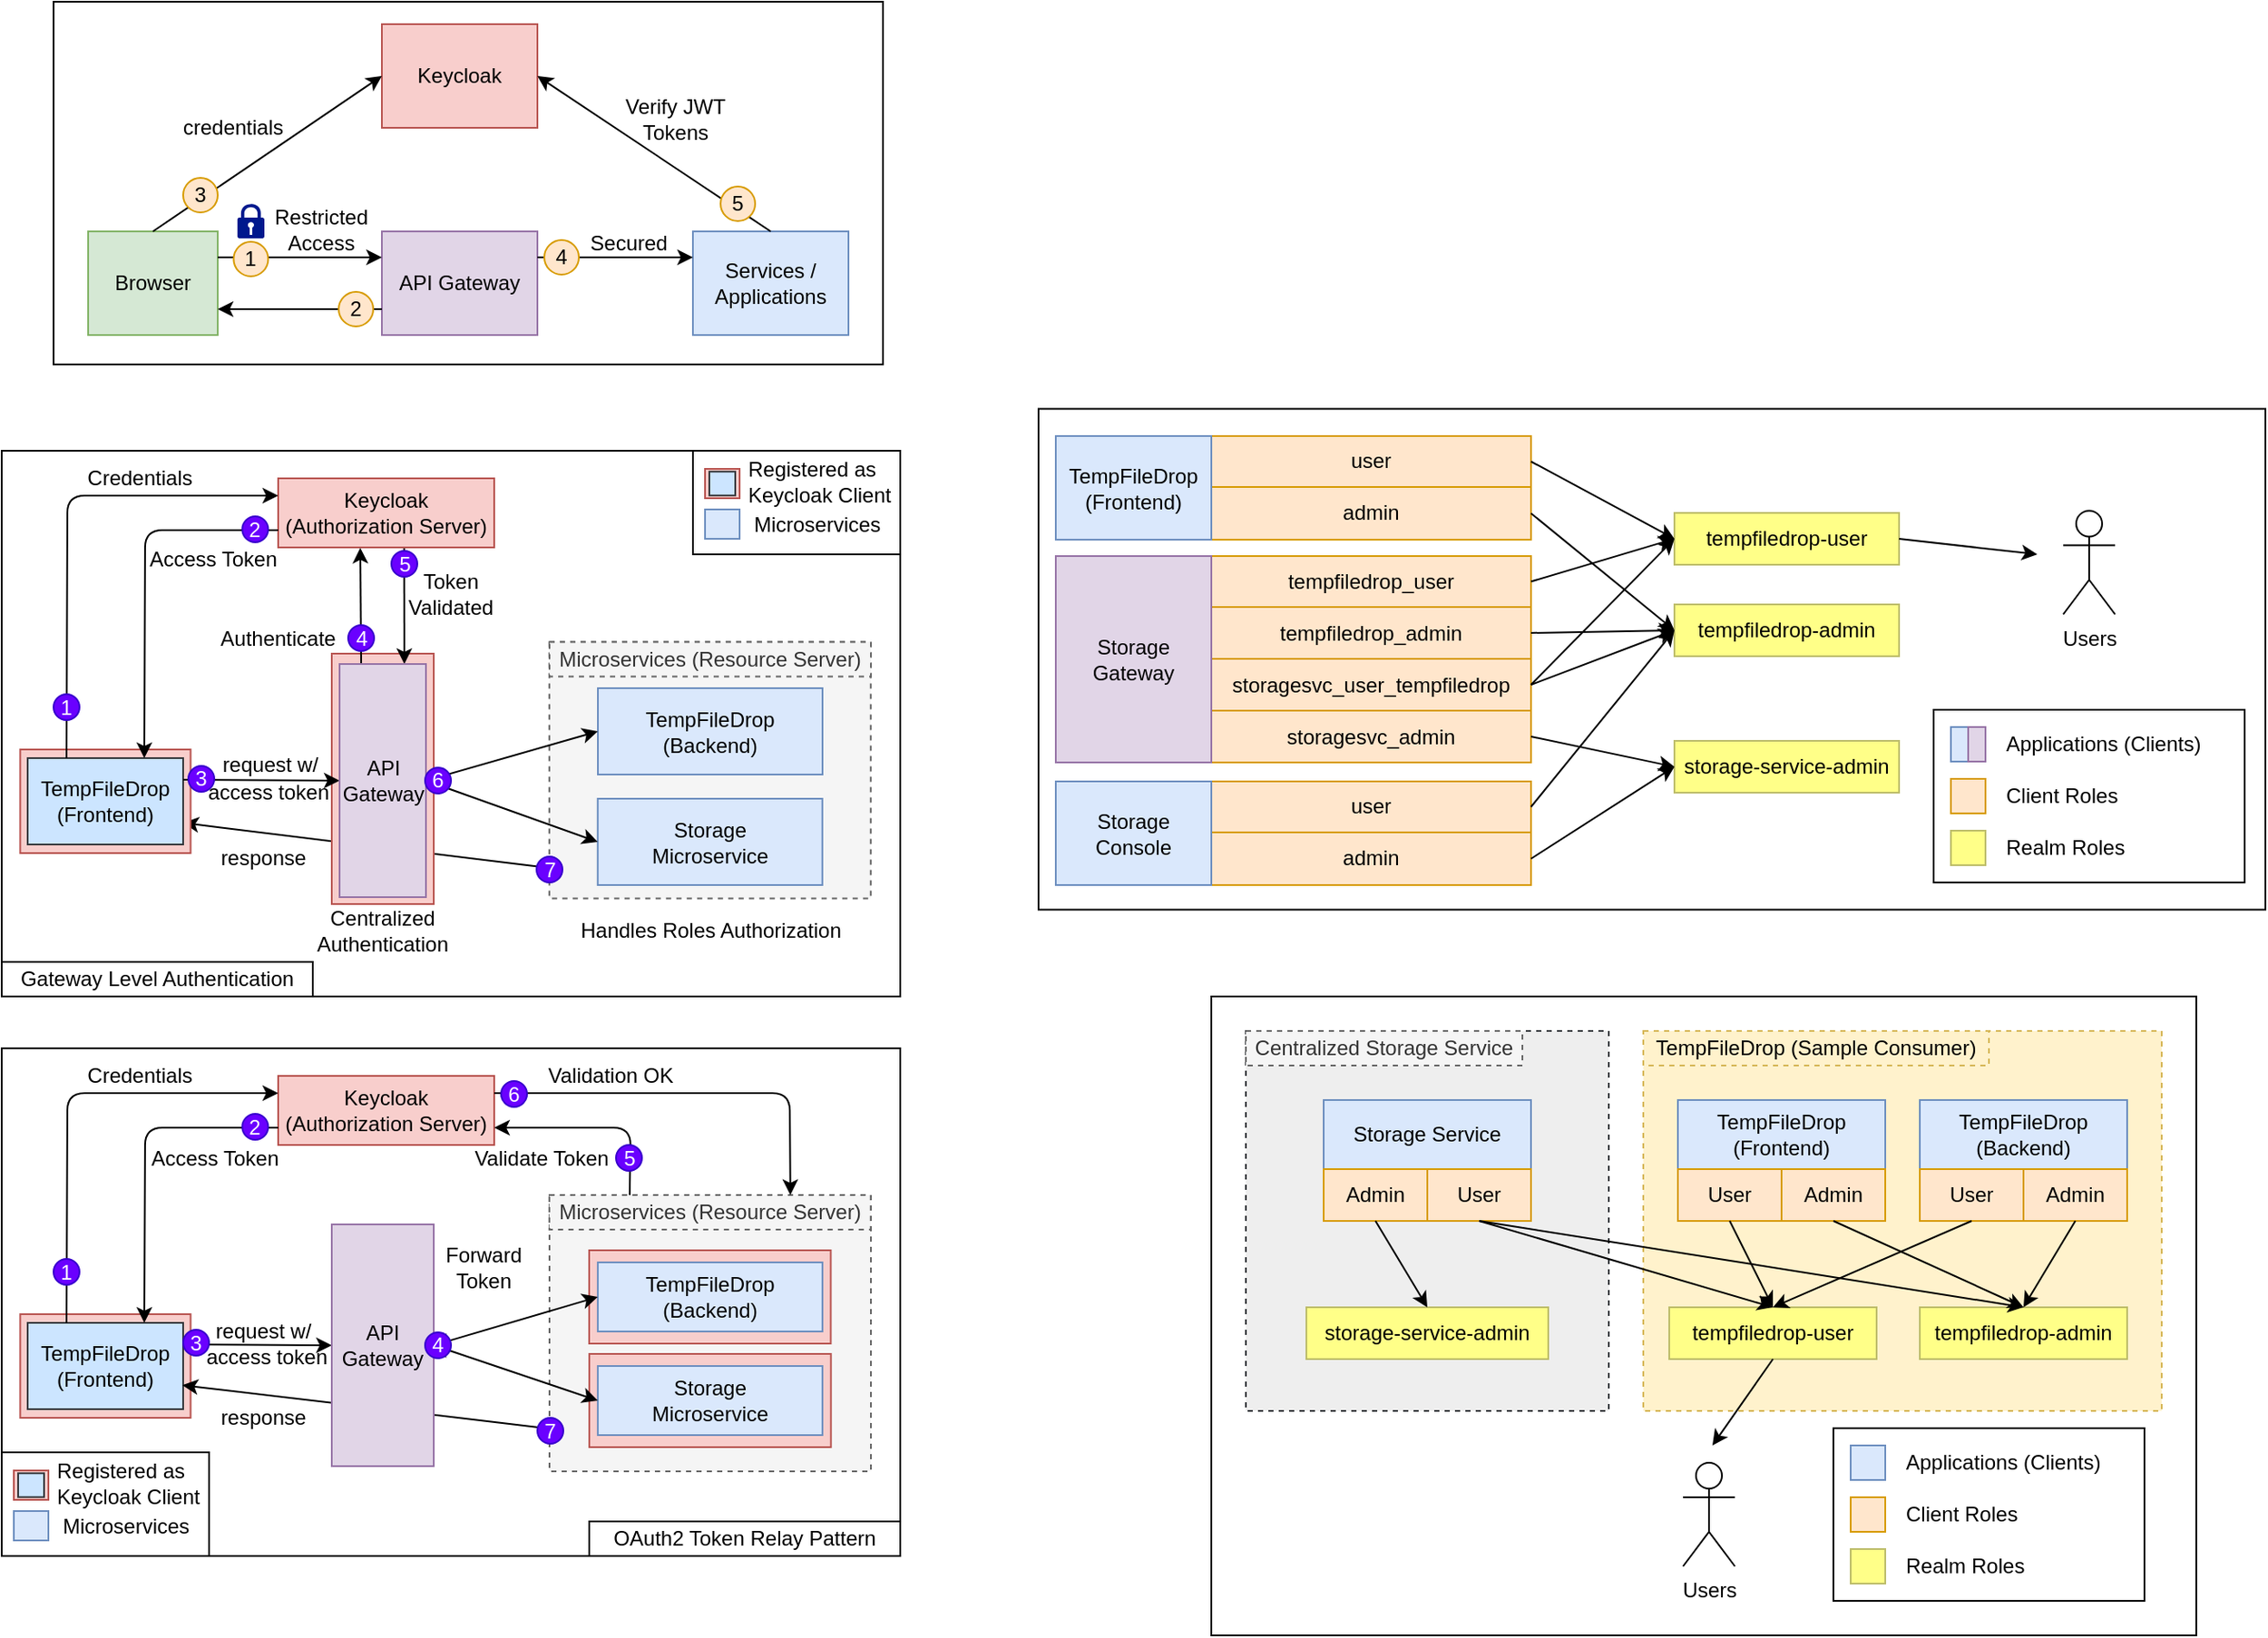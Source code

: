 <mxfile version="14.8.0" type="device"><diagram id="-et195VMFCXE0nUGpKms" name="Page-1"><mxGraphModel dx="1423" dy="699" grid="1" gridSize="10" guides="1" tooltips="1" connect="1" arrows="1" fold="1" page="1" pageScale="1" pageWidth="850" pageHeight="1100" math="0" shadow="0"><root><mxCell id="0"/><mxCell id="1" parent="0"/><mxCell id="keBRM3pVGxBLEi7_1Mw8-7" value="" style="rounded=0;whiteSpace=wrap;html=1;" parent="1" vertex="1"><mxGeometry x="810" y="325.75" width="710" height="290" as="geometry"/></mxCell><mxCell id="d_0TNwZNXndSsAaaPZJO-123" value="" style="rounded=0;whiteSpace=wrap;html=1;strokeColor=#000000;align=center;" parent="1" vertex="1"><mxGeometry x="210" y="350" width="520" height="316" as="geometry"/></mxCell><mxCell id="d_0TNwZNXndSsAaaPZJO-146" value="" style="rounded=0;whiteSpace=wrap;html=1;strokeColor=#000000;align=left;" parent="1" vertex="1"><mxGeometry x="610" y="350" width="120" height="60" as="geometry"/></mxCell><mxCell id="d_0TNwZNXndSsAaaPZJO-132" value="" style="endArrow=classic;html=1;strokeWidth=1;exitX=-0.009;exitY=0.88;exitDx=0;exitDy=0;exitPerimeter=0;entryX=1;entryY=0.75;entryDx=0;entryDy=0;" parent="1" source="d_0TNwZNXndSsAaaPZJO-52" target="d_0TNwZNXndSsAaaPZJO-42" edge="1"><mxGeometry width="50" height="50" relative="1" as="geometry"><mxPoint x="340" y="596" as="sourcePoint"/><mxPoint x="390" y="546" as="targetPoint"/></mxGeometry></mxCell><mxCell id="d_0TNwZNXndSsAaaPZJO-119" value="" style="rounded=0;whiteSpace=wrap;html=1;strokeColor=#000000;align=center;" parent="1" vertex="1"><mxGeometry x="210" y="696" width="520" height="294" as="geometry"/></mxCell><mxCell id="d_0TNwZNXndSsAaaPZJO-80" value="" style="rounded=0;whiteSpace=wrap;html=1;dashed=1;fillColor=#f5f5f5;strokeColor=#666666;fontColor=#333333;" parent="1" vertex="1"><mxGeometry x="527" y="781" width="186" height="160" as="geometry"/></mxCell><mxCell id="d_0TNwZNXndSsAaaPZJO-126" value="" style="rounded=0;whiteSpace=wrap;html=1;fillColor=#f8cecc;strokeColor=#b85450;" parent="1" vertex="1"><mxGeometry x="550.05" y="873" width="139.8" height="54" as="geometry"/></mxCell><mxCell id="d_0TNwZNXndSsAaaPZJO-125" value="" style="rounded=0;whiteSpace=wrap;html=1;fillColor=#f8cecc;strokeColor=#b85450;" parent="1" vertex="1"><mxGeometry x="549.95" y="813" width="139.8" height="54" as="geometry"/></mxCell><mxCell id="d_0TNwZNXndSsAaaPZJO-124" value="" style="rounded=0;whiteSpace=wrap;html=1;fillColor=#f8cecc;strokeColor=#b85450;" parent="1" vertex="1"><mxGeometry x="220.7" y="850" width="98.6" height="60" as="geometry"/></mxCell><mxCell id="d_0TNwZNXndSsAaaPZJO-122" value="" style="rounded=0;whiteSpace=wrap;html=1;fillColor=#f8cecc;strokeColor=#b85450;" parent="1" vertex="1"><mxGeometry x="401" y="467.5" width="59" height="145" as="geometry"/></mxCell><mxCell id="d_0TNwZNXndSsAaaPZJO-120" value="" style="rounded=0;whiteSpace=wrap;html=1;fillColor=#f8cecc;strokeColor=#b85450;" parent="1" vertex="1"><mxGeometry x="220.7" y="523" width="98.6" height="60" as="geometry"/></mxCell><mxCell id="d_0TNwZNXndSsAaaPZJO-52" value="" style="rounded=0;whiteSpace=wrap;html=1;dashed=1;fillColor=#f5f5f5;strokeColor=#666666;fontColor=#333333;" parent="1" vertex="1"><mxGeometry x="526.9" y="460.75" width="186" height="148.5" as="geometry"/></mxCell><mxCell id="x1B7GXNdSVYVkd4ccIlM-24" value="" style="rounded=0;whiteSpace=wrap;html=1;" parent="1" vertex="1"><mxGeometry x="240" y="90" width="480" height="210" as="geometry"/></mxCell><mxCell id="K2-aBJAvlc_ZpKI501sd-34" value="" style="rounded=0;whiteSpace=wrap;html=1;strokeColor=#000000;align=left;verticalAlign=middle;" parent="1" vertex="1"><mxGeometry x="910" y="666" width="570" height="370" as="geometry"/></mxCell><mxCell id="K2-aBJAvlc_ZpKI501sd-31" value="" style="rounded=0;whiteSpace=wrap;html=1;strokeColor=#d6b656;align=left;verticalAlign=middle;fillColor=#fff2cc;dashed=1;" parent="1" vertex="1"><mxGeometry x="1160" y="686" width="300" height="220" as="geometry"/></mxCell><mxCell id="K2-aBJAvlc_ZpKI501sd-30" value="" style="rounded=0;whiteSpace=wrap;html=1;strokeColor=#36393d;align=left;verticalAlign=middle;fillColor=#eeeeee;dashed=1;" parent="1" vertex="1"><mxGeometry x="930" y="686" width="210" height="220" as="geometry"/></mxCell><mxCell id="K2-aBJAvlc_ZpKI501sd-10" value="" style="rounded=0;whiteSpace=wrap;html=1;align=left;verticalAlign=middle;" parent="1" vertex="1"><mxGeometry x="1270" y="916" width="180" height="100" as="geometry"/></mxCell><mxCell id="K2-aBJAvlc_ZpKI501sd-1" value="Storage Service" style="rounded=0;whiteSpace=wrap;html=1;fillColor=#dae8fc;strokeColor=#6c8ebf;" parent="1" vertex="1"><mxGeometry x="975" y="726" width="120" height="40" as="geometry"/></mxCell><mxCell id="K2-aBJAvlc_ZpKI501sd-2" value="TempFileDrop&lt;br&gt;(Frontend)" style="rounded=0;whiteSpace=wrap;html=1;fillColor=#dae8fc;strokeColor=#6c8ebf;" parent="1" vertex="1"><mxGeometry x="1180" y="726" width="120" height="40" as="geometry"/></mxCell><mxCell id="K2-aBJAvlc_ZpKI501sd-3" value="" style="rounded=0;whiteSpace=wrap;html=1;align=center;verticalAlign=middle;fillColor=#dae8fc;strokeColor=#6c8ebf;" parent="1" vertex="1"><mxGeometry x="1280" y="926" width="20" height="20" as="geometry"/></mxCell><mxCell id="K2-aBJAvlc_ZpKI501sd-4" value="Applications (Clients)" style="text;html=1;strokeColor=none;fillColor=none;align=left;verticalAlign=middle;whiteSpace=wrap;rounded=0;" parent="1" vertex="1"><mxGeometry x="1310" y="926" width="130" height="20" as="geometry"/></mxCell><mxCell id="K2-aBJAvlc_ZpKI501sd-5" value="" style="rounded=0;whiteSpace=wrap;html=1;align=center;verticalAlign=middle;fillColor=#ffe6cc;strokeColor=#d79b00;" parent="1" vertex="1"><mxGeometry x="1280" y="956" width="20" height="20" as="geometry"/></mxCell><mxCell id="K2-aBJAvlc_ZpKI501sd-7" value="Client Roles" style="text;html=1;strokeColor=none;fillColor=none;align=left;verticalAlign=middle;whiteSpace=wrap;rounded=0;" parent="1" vertex="1"><mxGeometry x="1310" y="956" width="130" height="20" as="geometry"/></mxCell><mxCell id="K2-aBJAvlc_ZpKI501sd-8" value="" style="rounded=0;whiteSpace=wrap;html=1;align=center;verticalAlign=middle;fillColor=#ffff88;strokeColor=#BDBD6A;" parent="1" vertex="1"><mxGeometry x="1280" y="986" width="20" height="20" as="geometry"/></mxCell><mxCell id="K2-aBJAvlc_ZpKI501sd-9" value="Realm Roles" style="text;html=1;strokeColor=none;fillColor=none;align=left;verticalAlign=middle;whiteSpace=wrap;rounded=0;" parent="1" vertex="1"><mxGeometry x="1310" y="986" width="130" height="20" as="geometry"/></mxCell><mxCell id="K2-aBJAvlc_ZpKI501sd-11" value="User" style="rounded=0;whiteSpace=wrap;html=1;align=center;verticalAlign=middle;fillColor=#ffe6cc;strokeColor=#d79b00;" parent="1" vertex="1"><mxGeometry x="1035" y="766" width="60" height="30" as="geometry"/></mxCell><mxCell id="K2-aBJAvlc_ZpKI501sd-12" value="Admin" style="rounded=0;whiteSpace=wrap;html=1;align=center;verticalAlign=middle;fillColor=#ffe6cc;strokeColor=#d79b00;" parent="1" vertex="1"><mxGeometry x="975" y="766" width="60" height="30" as="geometry"/></mxCell><mxCell id="K2-aBJAvlc_ZpKI501sd-13" value="User" style="rounded=0;whiteSpace=wrap;html=1;align=center;verticalAlign=middle;fillColor=#ffe6cc;strokeColor=#d79b00;" parent="1" vertex="1"><mxGeometry x="1180" y="766" width="60" height="30" as="geometry"/></mxCell><mxCell id="K2-aBJAvlc_ZpKI501sd-14" value="Admin" style="rounded=0;whiteSpace=wrap;html=1;align=center;verticalAlign=middle;fillColor=#ffe6cc;strokeColor=#d79b00;" parent="1" vertex="1"><mxGeometry x="1240" y="766" width="60" height="30" as="geometry"/></mxCell><mxCell id="K2-aBJAvlc_ZpKI501sd-16" value="tempfiledrop-user" style="rounded=0;whiteSpace=wrap;html=1;align=center;verticalAlign=middle;fillColor=#ffff88;strokeColor=#BDBD6A;" parent="1" vertex="1"><mxGeometry x="1175" y="846" width="120" height="30" as="geometry"/></mxCell><mxCell id="K2-aBJAvlc_ZpKI501sd-17" value="tempfiledrop-admin" style="rounded=0;whiteSpace=wrap;html=1;align=center;verticalAlign=middle;fillColor=#ffff88;strokeColor=#BDBD6A;" parent="1" vertex="1"><mxGeometry x="1320" y="846" width="120" height="30" as="geometry"/></mxCell><mxCell id="K2-aBJAvlc_ZpKI501sd-18" value="" style="endArrow=classic;html=1;exitX=0.5;exitY=1;exitDx=0;exitDy=0;entryX=0.5;entryY=0;entryDx=0;entryDy=0;" parent="1" source="K2-aBJAvlc_ZpKI501sd-14" target="K2-aBJAvlc_ZpKI501sd-17" edge="1"><mxGeometry width="50" height="50" relative="1" as="geometry"><mxPoint x="1300" y="896" as="sourcePoint"/><mxPoint x="1350" y="846" as="targetPoint"/></mxGeometry></mxCell><mxCell id="K2-aBJAvlc_ZpKI501sd-19" value="" style="endArrow=classic;html=1;exitX=0.5;exitY=1;exitDx=0;exitDy=0;entryX=0.5;entryY=0;entryDx=0;entryDy=0;" parent="1" source="K2-aBJAvlc_ZpKI501sd-13" target="K2-aBJAvlc_ZpKI501sd-16" edge="1"><mxGeometry width="50" height="50" relative="1" as="geometry"><mxPoint x="1300" y="896" as="sourcePoint"/><mxPoint x="1600" y="826" as="targetPoint"/></mxGeometry></mxCell><mxCell id="K2-aBJAvlc_ZpKI501sd-20" value="" style="endArrow=classic;html=1;exitX=0.5;exitY=1;exitDx=0;exitDy=0;entryX=0.5;entryY=0;entryDx=0;entryDy=0;" parent="1" source="K2-aBJAvlc_ZpKI501sd-11" target="K2-aBJAvlc_ZpKI501sd-16" edge="1"><mxGeometry width="50" height="50" relative="1" as="geometry"><mxPoint x="1250" y="896" as="sourcePoint"/><mxPoint x="1300" y="846" as="targetPoint"/></mxGeometry></mxCell><mxCell id="K2-aBJAvlc_ZpKI501sd-21" value="storage-service-admin" style="rounded=0;whiteSpace=wrap;html=1;align=center;verticalAlign=middle;fillColor=#ffff88;strokeColor=#BDBD6A;" parent="1" vertex="1"><mxGeometry x="965" y="846" width="140" height="30" as="geometry"/></mxCell><mxCell id="K2-aBJAvlc_ZpKI501sd-22" value="" style="endArrow=classic;html=1;exitX=0.5;exitY=1;exitDx=0;exitDy=0;entryX=0.5;entryY=0;entryDx=0;entryDy=0;" parent="1" source="K2-aBJAvlc_ZpKI501sd-12" target="K2-aBJAvlc_ZpKI501sd-21" edge="1"><mxGeometry width="50" height="50" relative="1" as="geometry"><mxPoint x="1220" y="886" as="sourcePoint"/><mxPoint x="1270" y="836" as="targetPoint"/></mxGeometry></mxCell><mxCell id="K2-aBJAvlc_ZpKI501sd-26" value="Users" style="shape=umlActor;verticalLabelPosition=bottom;verticalAlign=top;html=1;outlineConnect=0;" parent="1" vertex="1"><mxGeometry x="1183" y="936" width="30" height="60" as="geometry"/></mxCell><mxCell id="K2-aBJAvlc_ZpKI501sd-29" value="" style="endArrow=classic;html=1;exitX=0.5;exitY=1;exitDx=0;exitDy=0;" parent="1" source="K2-aBJAvlc_ZpKI501sd-16" edge="1"><mxGeometry width="50" height="50" relative="1" as="geometry"><mxPoint x="1160" y="966" as="sourcePoint"/><mxPoint x="1200" y="926" as="targetPoint"/></mxGeometry></mxCell><mxCell id="K2-aBJAvlc_ZpKI501sd-32" value="TempFileDrop (Sample Consumer)" style="text;html=1;fillColor=#fff2cc;align=center;verticalAlign=middle;whiteSpace=wrap;rounded=0;dashed=1;strokeColor=#d6b656;" parent="1" vertex="1"><mxGeometry x="1160" y="686" width="200" height="20" as="geometry"/></mxCell><mxCell id="K2-aBJAvlc_ZpKI501sd-33" value="Centralized Storage Service" style="text;html=1;fillColor=#f5f5f5;align=center;verticalAlign=middle;whiteSpace=wrap;rounded=0;dashed=1;strokeColor=#666666;fontColor=#333333;" parent="1" vertex="1"><mxGeometry x="930" y="686" width="160" height="20" as="geometry"/></mxCell><mxCell id="eOZfDoAmwTFACfhEtmkX-1" value="TempFileDrop&lt;br&gt;(Backend)" style="rounded=0;whiteSpace=wrap;html=1;fillColor=#dae8fc;strokeColor=#6c8ebf;" parent="1" vertex="1"><mxGeometry x="1320" y="726" width="120" height="40" as="geometry"/></mxCell><mxCell id="eOZfDoAmwTFACfhEtmkX-2" value="User" style="rounded=0;whiteSpace=wrap;html=1;align=center;verticalAlign=middle;fillColor=#ffe6cc;strokeColor=#d79b00;" parent="1" vertex="1"><mxGeometry x="1320" y="766" width="60" height="30" as="geometry"/></mxCell><mxCell id="eOZfDoAmwTFACfhEtmkX-3" value="Admin" style="rounded=0;whiteSpace=wrap;html=1;align=center;verticalAlign=middle;fillColor=#ffe6cc;strokeColor=#d79b00;" parent="1" vertex="1"><mxGeometry x="1380" y="766" width="60" height="30" as="geometry"/></mxCell><mxCell id="eOZfDoAmwTFACfhEtmkX-4" value="" style="endArrow=classic;html=1;exitX=0.5;exitY=1;exitDx=0;exitDy=0;entryX=0.5;entryY=0;entryDx=0;entryDy=0;" parent="1" source="eOZfDoAmwTFACfhEtmkX-2" target="K2-aBJAvlc_ZpKI501sd-16" edge="1"><mxGeometry width="50" height="50" relative="1" as="geometry"><mxPoint x="1270" y="846" as="sourcePoint"/><mxPoint x="1500" y="846" as="targetPoint"/></mxGeometry></mxCell><mxCell id="eOZfDoAmwTFACfhEtmkX-5" value="" style="endArrow=classic;html=1;exitX=0.5;exitY=1;exitDx=0;exitDy=0;entryX=0.5;entryY=0;entryDx=0;entryDy=0;" parent="1" source="eOZfDoAmwTFACfhEtmkX-3" target="K2-aBJAvlc_ZpKI501sd-17" edge="1"><mxGeometry width="50" height="50" relative="1" as="geometry"><mxPoint x="1270" y="846" as="sourcePoint"/><mxPoint x="1590" y="846" as="targetPoint"/></mxGeometry></mxCell><mxCell id="3RNaVy8CdKfmKc2D19qz-1" value="" style="endArrow=classic;html=1;exitX=0.5;exitY=1;exitDx=0;exitDy=0;entryX=0.5;entryY=0;entryDx=0;entryDy=0;" parent="1" source="K2-aBJAvlc_ZpKI501sd-11" target="K2-aBJAvlc_ZpKI501sd-17" edge="1"><mxGeometry width="50" height="50" relative="1" as="geometry"><mxPoint x="1250" y="966" as="sourcePoint"/><mxPoint x="1380" y="846" as="targetPoint"/></mxGeometry></mxCell><mxCell id="x1B7GXNdSVYVkd4ccIlM-1" value="Browser" style="rounded=0;whiteSpace=wrap;html=1;fillColor=#d5e8d4;strokeColor=#82b366;" parent="1" vertex="1"><mxGeometry x="260" y="223" width="75" height="60" as="geometry"/></mxCell><mxCell id="x1B7GXNdSVYVkd4ccIlM-2" value="API Gateway" style="rounded=0;whiteSpace=wrap;html=1;fillColor=#e1d5e7;strokeColor=#9673a6;" parent="1" vertex="1"><mxGeometry x="430" y="223" width="90" height="60" as="geometry"/></mxCell><mxCell id="x1B7GXNdSVYVkd4ccIlM-3" value="Services / Applications" style="rounded=0;whiteSpace=wrap;html=1;fillColor=#dae8fc;strokeColor=#6c8ebf;" parent="1" vertex="1"><mxGeometry x="610" y="223" width="90" height="60" as="geometry"/></mxCell><mxCell id="x1B7GXNdSVYVkd4ccIlM-4" value="Keycloak" style="rounded=0;whiteSpace=wrap;html=1;fillColor=#f8cecc;strokeColor=#b85450;" parent="1" vertex="1"><mxGeometry x="430" y="103" width="90" height="60" as="geometry"/></mxCell><mxCell id="x1B7GXNdSVYVkd4ccIlM-5" value="" style="endArrow=classic;html=1;exitX=1;exitY=0.25;exitDx=0;exitDy=0;entryX=0;entryY=0.25;entryDx=0;entryDy=0;" parent="1" source="x1B7GXNdSVYVkd4ccIlM-1" target="x1B7GXNdSVYVkd4ccIlM-2" edge="1"><mxGeometry width="50" height="50" relative="1" as="geometry"><mxPoint x="380" y="236" as="sourcePoint"/><mxPoint x="500" y="143" as="targetPoint"/></mxGeometry></mxCell><mxCell id="x1B7GXNdSVYVkd4ccIlM-6" value="" style="aspect=fixed;pointerEvents=1;shadow=0;dashed=0;html=1;strokeColor=none;labelPosition=center;verticalLabelPosition=bottom;verticalAlign=top;align=center;fillColor=#00188D;shape=mxgraph.mscae.enterprise.lock" parent="1" vertex="1"><mxGeometry x="346.4" y="207" width="15.6" height="20" as="geometry"/></mxCell><mxCell id="x1B7GXNdSVYVkd4ccIlM-7" value="Restricted Access" style="text;html=1;strokeColor=none;fillColor=none;align=center;verticalAlign=middle;whiteSpace=wrap;rounded=0;" parent="1" vertex="1"><mxGeometry x="375" y="212" width="40" height="20" as="geometry"/></mxCell><mxCell id="x1B7GXNdSVYVkd4ccIlM-9" value="1" style="ellipse;whiteSpace=wrap;html=1;aspect=fixed;fillColor=#ffe6cc;strokeColor=#d79b00;" parent="1" vertex="1"><mxGeometry x="344.2" y="229" width="20" height="20" as="geometry"/></mxCell><mxCell id="x1B7GXNdSVYVkd4ccIlM-12" value="" style="endArrow=classic;html=1;entryX=1;entryY=0.75;entryDx=0;entryDy=0;exitX=0;exitY=0.75;exitDx=0;exitDy=0;" parent="1" source="x1B7GXNdSVYVkd4ccIlM-2" target="x1B7GXNdSVYVkd4ccIlM-1" edge="1"><mxGeometry width="50" height="50" relative="1" as="geometry"><mxPoint x="370" y="313" as="sourcePoint"/><mxPoint x="500" y="203" as="targetPoint"/></mxGeometry></mxCell><mxCell id="x1B7GXNdSVYVkd4ccIlM-13" value="2" style="ellipse;whiteSpace=wrap;html=1;aspect=fixed;fillColor=#ffe6cc;strokeColor=#d79b00;" parent="1" vertex="1"><mxGeometry x="405" y="258" width="20" height="20" as="geometry"/></mxCell><mxCell id="x1B7GXNdSVYVkd4ccIlM-14" value="" style="endArrow=classic;html=1;exitX=0.5;exitY=0;exitDx=0;exitDy=0;entryX=0;entryY=0.5;entryDx=0;entryDy=0;" parent="1" source="x1B7GXNdSVYVkd4ccIlM-1" target="x1B7GXNdSVYVkd4ccIlM-4" edge="1"><mxGeometry width="50" height="50" relative="1" as="geometry"><mxPoint x="325" y="193" as="sourcePoint"/><mxPoint x="375" y="143" as="targetPoint"/></mxGeometry></mxCell><mxCell id="x1B7GXNdSVYVkd4ccIlM-15" value="3" style="ellipse;whiteSpace=wrap;html=1;aspect=fixed;fillColor=#ffe6cc;strokeColor=#d79b00;" parent="1" vertex="1"><mxGeometry x="315" y="192" width="20" height="20" as="geometry"/></mxCell><mxCell id="x1B7GXNdSVYVkd4ccIlM-16" value="credentials" style="text;html=1;strokeColor=none;fillColor=none;align=center;verticalAlign=middle;whiteSpace=wrap;rounded=0;" parent="1" vertex="1"><mxGeometry x="324.2" y="153" width="40" height="20" as="geometry"/></mxCell><mxCell id="x1B7GXNdSVYVkd4ccIlM-17" value="" style="endArrow=classic;html=1;entryX=0;entryY=0.25;entryDx=0;entryDy=0;exitX=1;exitY=0.25;exitDx=0;exitDy=0;" parent="1" source="x1B7GXNdSVYVkd4ccIlM-2" target="x1B7GXNdSVYVkd4ccIlM-3" edge="1"><mxGeometry width="50" height="50" relative="1" as="geometry"><mxPoint x="440" y="233" as="sourcePoint"/><mxPoint x="490" y="183" as="targetPoint"/></mxGeometry></mxCell><mxCell id="x1B7GXNdSVYVkd4ccIlM-18" value="Secured" style="text;html=1;strokeColor=none;fillColor=none;align=center;verticalAlign=middle;whiteSpace=wrap;rounded=0;" parent="1" vertex="1"><mxGeometry x="553" y="220" width="40" height="20" as="geometry"/></mxCell><mxCell id="x1B7GXNdSVYVkd4ccIlM-19" value="4" style="ellipse;whiteSpace=wrap;html=1;aspect=fixed;fillColor=#ffe6cc;strokeColor=#d79b00;" parent="1" vertex="1"><mxGeometry x="524" y="228" width="20" height="20" as="geometry"/></mxCell><mxCell id="x1B7GXNdSVYVkd4ccIlM-21" value="" style="endArrow=classic;html=1;exitX=0.5;exitY=0;exitDx=0;exitDy=0;entryX=1;entryY=0.5;entryDx=0;entryDy=0;" parent="1" source="x1B7GXNdSVYVkd4ccIlM-3" target="x1B7GXNdSVYVkd4ccIlM-4" edge="1"><mxGeometry width="50" height="50" relative="1" as="geometry"><mxPoint x="520" y="203" as="sourcePoint"/><mxPoint x="530" y="123" as="targetPoint"/></mxGeometry></mxCell><mxCell id="x1B7GXNdSVYVkd4ccIlM-22" value="Verify JWT Tokens" style="text;html=1;strokeColor=none;fillColor=none;align=center;verticalAlign=middle;whiteSpace=wrap;rounded=0;" parent="1" vertex="1"><mxGeometry x="560" y="148" width="80" height="20" as="geometry"/></mxCell><mxCell id="x1B7GXNdSVYVkd4ccIlM-23" value="5" style="ellipse;whiteSpace=wrap;html=1;aspect=fixed;fillColor=#ffe6cc;strokeColor=#d79b00;" parent="1" vertex="1"><mxGeometry x="626" y="197" width="20" height="20" as="geometry"/></mxCell><mxCell id="d_0TNwZNXndSsAaaPZJO-38" value="Keycloak&lt;br&gt;(Authorization Server)" style="rounded=0;whiteSpace=wrap;html=1;fillColor=#f8cecc;strokeColor=#b85450;" parent="1" vertex="1"><mxGeometry x="370" y="366" width="125" height="40" as="geometry"/></mxCell><mxCell id="d_0TNwZNXndSsAaaPZJO-39" value="TempFileDrop&lt;br&gt;(Backend)" style="rounded=0;whiteSpace=wrap;html=1;fillColor=#dae8fc;strokeColor=#6c8ebf;" parent="1" vertex="1"><mxGeometry x="555" y="487.5" width="130" height="50" as="geometry"/></mxCell><mxCell id="d_0TNwZNXndSsAaaPZJO-40" value="Storage&lt;br&gt;Microservice" style="rounded=0;whiteSpace=wrap;html=1;fillColor=#dae8fc;strokeColor=#6c8ebf;" parent="1" vertex="1"><mxGeometry x="554.9" y="551.5" width="130" height="50" as="geometry"/></mxCell><mxCell id="d_0TNwZNXndSsAaaPZJO-42" value="TempFileDrop&lt;br&gt;(Frontend)" style="rounded=0;whiteSpace=wrap;html=1;fillColor=#cce5ff;strokeColor=#36393d;" parent="1" vertex="1"><mxGeometry x="225" y="528" width="90" height="50" as="geometry"/></mxCell><mxCell id="d_0TNwZNXndSsAaaPZJO-46" value="" style="endArrow=classic;html=1;strokeWidth=1;exitX=1;exitY=0.25;exitDx=0;exitDy=0;entryX=0;entryY=0.5;entryDx=0;entryDy=0;" parent="1" source="d_0TNwZNXndSsAaaPZJO-42" target="d_0TNwZNXndSsAaaPZJO-37" edge="1"><mxGeometry width="50" height="50" relative="1" as="geometry"><mxPoint x="350" y="526" as="sourcePoint"/><mxPoint x="400" y="476" as="targetPoint"/></mxGeometry></mxCell><mxCell id="d_0TNwZNXndSsAaaPZJO-49" value="" style="endArrow=classic;startArrow=classic;html=1;strokeWidth=1;exitX=1;exitY=0.5;exitDx=0;exitDy=0;entryX=0;entryY=0.5;entryDx=0;entryDy=0;" parent="1" source="d_0TNwZNXndSsAaaPZJO-37" target="d_0TNwZNXndSsAaaPZJO-40" edge="1"><mxGeometry width="50" height="50" relative="1" as="geometry"><mxPoint x="350" y="526" as="sourcePoint"/><mxPoint x="400" y="476" as="targetPoint"/></mxGeometry></mxCell><mxCell id="d_0TNwZNXndSsAaaPZJO-50" value="" style="endArrow=classic;startArrow=classic;html=1;strokeWidth=1;exitX=1;exitY=0.5;exitDx=0;exitDy=0;entryX=0;entryY=0.5;entryDx=0;entryDy=0;" parent="1" source="d_0TNwZNXndSsAaaPZJO-37" target="d_0TNwZNXndSsAaaPZJO-39" edge="1"><mxGeometry width="50" height="50" relative="1" as="geometry"><mxPoint x="470" y="551" as="sourcePoint"/><mxPoint x="550" y="551" as="targetPoint"/></mxGeometry></mxCell><mxCell id="d_0TNwZNXndSsAaaPZJO-53" value="Microservices (Resource Server)" style="text;html=1;fillColor=#f5f5f5;align=center;verticalAlign=middle;whiteSpace=wrap;rounded=0;dashed=1;strokeColor=#666666;fontColor=#333333;" parent="1" vertex="1"><mxGeometry x="527" y="460.75" width="186" height="20" as="geometry"/></mxCell><mxCell id="d_0TNwZNXndSsAaaPZJO-55" value="" style="endArrow=classic;html=1;strokeWidth=1;exitX=0.25;exitY=0;exitDx=0;exitDy=0;entryX=0.38;entryY=1.006;entryDx=0;entryDy=0;entryPerimeter=0;" parent="1" source="d_0TNwZNXndSsAaaPZJO-37" target="d_0TNwZNXndSsAaaPZJO-38" edge="1"><mxGeometry width="50" height="50" relative="1" as="geometry"><mxPoint x="350" y="526" as="sourcePoint"/><mxPoint x="415" y="407" as="targetPoint"/></mxGeometry></mxCell><mxCell id="d_0TNwZNXndSsAaaPZJO-56" value="" style="endArrow=classic;html=1;strokeWidth=1;exitX=0.583;exitY=1.012;exitDx=0;exitDy=0;exitPerimeter=0;entryX=0.75;entryY=0;entryDx=0;entryDy=0;" parent="1" source="d_0TNwZNXndSsAaaPZJO-38" target="d_0TNwZNXndSsAaaPZJO-37" edge="1"><mxGeometry width="50" height="50" relative="1" as="geometry"><mxPoint x="401" y="471" as="sourcePoint"/><mxPoint x="451" y="446" as="targetPoint"/></mxGeometry></mxCell><mxCell id="d_0TNwZNXndSsAaaPZJO-59" value="" style="endArrow=classic;html=1;strokeWidth=1;exitX=0.25;exitY=0;exitDx=0;exitDy=0;entryX=0;entryY=0.25;entryDx=0;entryDy=0;" parent="1" source="d_0TNwZNXndSsAaaPZJO-42" target="d_0TNwZNXndSsAaaPZJO-38" edge="1"><mxGeometry width="50" height="50" relative="1" as="geometry"><mxPoint x="410" y="526" as="sourcePoint"/><mxPoint x="460" y="476" as="targetPoint"/><Array as="points"><mxPoint x="248" y="376"/></Array></mxGeometry></mxCell><mxCell id="d_0TNwZNXndSsAaaPZJO-60" value="" style="endArrow=classic;html=1;strokeWidth=1;entryX=0.75;entryY=0;entryDx=0;entryDy=0;exitX=0;exitY=0.75;exitDx=0;exitDy=0;" parent="1" source="d_0TNwZNXndSsAaaPZJO-38" target="d_0TNwZNXndSsAaaPZJO-42" edge="1"><mxGeometry width="50" height="50" relative="1" as="geometry"><mxPoint x="400" y="506" as="sourcePoint"/><mxPoint x="450" y="456" as="targetPoint"/><Array as="points"><mxPoint x="293" y="396"/></Array></mxGeometry></mxCell><mxCell id="d_0TNwZNXndSsAaaPZJO-61" value="Credentials" style="text;html=1;strokeColor=none;fillColor=none;align=center;verticalAlign=middle;whiteSpace=wrap;rounded=0;dashed=1;" parent="1" vertex="1"><mxGeometry x="270" y="356" width="40" height="20" as="geometry"/></mxCell><mxCell id="d_0TNwZNXndSsAaaPZJO-62" value="Access Token" style="text;html=1;strokeColor=none;fillColor=none;align=center;verticalAlign=middle;whiteSpace=wrap;rounded=0;dashed=1;" parent="1" vertex="1"><mxGeometry x="290" y="403" width="85" height="20" as="geometry"/></mxCell><mxCell id="d_0TNwZNXndSsAaaPZJO-63" value="1" style="ellipse;whiteSpace=wrap;html=1;aspect=fixed;strokeColor=#3700CC;fillColor=#6a00ff;fontColor=#ffffff;horizontal=1;align=center;" parent="1" vertex="1"><mxGeometry x="240" y="491" width="15" height="15" as="geometry"/></mxCell><mxCell id="d_0TNwZNXndSsAaaPZJO-65" value="2" style="ellipse;whiteSpace=wrap;html=1;aspect=fixed;strokeColor=#3700CC;fillColor=#6a00ff;fontColor=#ffffff;horizontal=1;align=center;" parent="1" vertex="1"><mxGeometry x="349.2" y="388" width="15" height="15" as="geometry"/></mxCell><mxCell id="d_0TNwZNXndSsAaaPZJO-66" value="3" style="ellipse;whiteSpace=wrap;html=1;aspect=fixed;strokeColor=#3700CC;fillColor=#6a00ff;fontColor=#ffffff;horizontal=1;align=center;" parent="1" vertex="1"><mxGeometry x="318" y="532.5" width="15" height="15" as="geometry"/></mxCell><mxCell id="d_0TNwZNXndSsAaaPZJO-67" value="request w/" style="text;html=1;strokeColor=none;fillColor=none;align=center;verticalAlign=middle;whiteSpace=wrap;rounded=0;dashed=1;" parent="1" vertex="1"><mxGeometry x="328" y="522" width="75" height="20" as="geometry"/></mxCell><mxCell id="d_0TNwZNXndSsAaaPZJO-68" value="access token" style="text;html=1;strokeColor=none;fillColor=none;align=center;verticalAlign=middle;whiteSpace=wrap;rounded=0;dashed=1;" parent="1" vertex="1"><mxGeometry x="327.2" y="537.5" width="75" height="20" as="geometry"/></mxCell><mxCell id="d_0TNwZNXndSsAaaPZJO-69" value="4" style="ellipse;whiteSpace=wrap;html=1;aspect=fixed;strokeColor=#3700CC;fillColor=#6a00ff;fontColor=#ffffff;horizontal=1;align=center;" parent="1" vertex="1"><mxGeometry x="410.5" y="451" width="15" height="15" as="geometry"/></mxCell><mxCell id="d_0TNwZNXndSsAaaPZJO-70" value="Authenticate" style="text;html=1;strokeColor=none;fillColor=none;align=center;verticalAlign=middle;whiteSpace=wrap;rounded=0;" parent="1" vertex="1"><mxGeometry x="350" y="448.5" width="40" height="20" as="geometry"/></mxCell><mxCell id="d_0TNwZNXndSsAaaPZJO-72" value="5" style="ellipse;whiteSpace=wrap;html=1;aspect=fixed;strokeColor=#3700CC;fillColor=#6a00ff;fontColor=#ffffff;horizontal=1;align=center;" parent="1" vertex="1"><mxGeometry x="435.5" y="408" width="15" height="15" as="geometry"/></mxCell><mxCell id="d_0TNwZNXndSsAaaPZJO-74" value="Token Validated" style="text;html=1;strokeColor=none;fillColor=none;align=center;verticalAlign=middle;whiteSpace=wrap;rounded=0;" parent="1" vertex="1"><mxGeometry x="450" y="423" width="40" height="20" as="geometry"/></mxCell><mxCell id="d_0TNwZNXndSsAaaPZJO-76" value="Handles Roles Authorization" style="text;html=1;strokeColor=none;fillColor=none;align=center;verticalAlign=middle;whiteSpace=wrap;rounded=0;" parent="1" vertex="1"><mxGeometry x="528.5" y="618.25" width="183" height="20" as="geometry"/></mxCell><mxCell id="d_0TNwZNXndSsAaaPZJO-78" value="Gateway Level Authentication" style="text;html=1;fillColor=none;align=center;verticalAlign=middle;whiteSpace=wrap;rounded=0;strokeColor=#000000;" parent="1" vertex="1"><mxGeometry x="210" y="646" width="180" height="20" as="geometry"/></mxCell><mxCell id="d_0TNwZNXndSsAaaPZJO-82" value="Keycloak&lt;br&gt;(Authorization Server)" style="rounded=0;whiteSpace=wrap;html=1;fillColor=#f8cecc;strokeColor=#b85450;" parent="1" vertex="1"><mxGeometry x="370" y="712" width="125" height="40" as="geometry"/></mxCell><mxCell id="d_0TNwZNXndSsAaaPZJO-83" value="TempFileDrop&lt;br&gt;(Backend)" style="rounded=0;whiteSpace=wrap;html=1;fillColor=#dae8fc;strokeColor=#6c8ebf;" parent="1" vertex="1"><mxGeometry x="554.95" y="820" width="130" height="40" as="geometry"/></mxCell><mxCell id="d_0TNwZNXndSsAaaPZJO-84" value="Storage&lt;br&gt;Microservice" style="rounded=0;whiteSpace=wrap;html=1;fillColor=#dae8fc;strokeColor=#6c8ebf;" parent="1" vertex="1"><mxGeometry x="554.95" y="880" width="130" height="40" as="geometry"/></mxCell><mxCell id="d_0TNwZNXndSsAaaPZJO-86" value="TempFileDrop&lt;br&gt;(Frontend)" style="rounded=0;whiteSpace=wrap;html=1;fillColor=#cce5ff;strokeColor=#36393d;" parent="1" vertex="1"><mxGeometry x="225" y="855" width="90" height="50" as="geometry"/></mxCell><mxCell id="d_0TNwZNXndSsAaaPZJO-87" value="" style="endArrow=classic;html=1;strokeWidth=1;exitX=1;exitY=0.25;exitDx=0;exitDy=0;entryX=0;entryY=0.5;entryDx=0;entryDy=0;" parent="1" source="d_0TNwZNXndSsAaaPZJO-86" target="d_0TNwZNXndSsAaaPZJO-81" edge="1"><mxGeometry width="50" height="50" relative="1" as="geometry"><mxPoint x="350" y="853" as="sourcePoint"/><mxPoint x="400" y="803" as="targetPoint"/></mxGeometry></mxCell><mxCell id="d_0TNwZNXndSsAaaPZJO-88" value="" style="endArrow=classic;startArrow=classic;html=1;strokeWidth=1;exitX=1;exitY=0.5;exitDx=0;exitDy=0;entryX=0;entryY=0.5;entryDx=0;entryDy=0;" parent="1" source="d_0TNwZNXndSsAaaPZJO-81" target="d_0TNwZNXndSsAaaPZJO-84" edge="1"><mxGeometry width="50" height="50" relative="1" as="geometry"><mxPoint x="350" y="853" as="sourcePoint"/><mxPoint x="400" y="803" as="targetPoint"/></mxGeometry></mxCell><mxCell id="d_0TNwZNXndSsAaaPZJO-89" value="" style="endArrow=classic;startArrow=classic;html=1;strokeWidth=1;exitX=1;exitY=0.5;exitDx=0;exitDy=0;entryX=0;entryY=0.5;entryDx=0;entryDy=0;" parent="1" source="d_0TNwZNXndSsAaaPZJO-81" target="d_0TNwZNXndSsAaaPZJO-83" edge="1"><mxGeometry width="50" height="50" relative="1" as="geometry"><mxPoint x="470" y="878" as="sourcePoint"/><mxPoint x="550" y="878" as="targetPoint"/></mxGeometry></mxCell><mxCell id="d_0TNwZNXndSsAaaPZJO-91" value="Microservices (Resource Server)" style="text;html=1;fillColor=#f5f5f5;align=center;verticalAlign=middle;whiteSpace=wrap;rounded=0;dashed=1;strokeColor=#666666;fontColor=#333333;" parent="1" vertex="1"><mxGeometry x="526.9" y="781" width="186" height="20" as="geometry"/></mxCell><mxCell id="d_0TNwZNXndSsAaaPZJO-94" value="" style="endArrow=classic;html=1;strokeWidth=1;exitX=0.25;exitY=0;exitDx=0;exitDy=0;entryX=0;entryY=0.25;entryDx=0;entryDy=0;" parent="1" source="d_0TNwZNXndSsAaaPZJO-86" target="d_0TNwZNXndSsAaaPZJO-82" edge="1"><mxGeometry width="50" height="50" relative="1" as="geometry"><mxPoint x="410" y="872" as="sourcePoint"/><mxPoint x="460" y="822" as="targetPoint"/><Array as="points"><mxPoint x="248" y="722"/></Array></mxGeometry></mxCell><mxCell id="d_0TNwZNXndSsAaaPZJO-95" value="" style="endArrow=classic;html=1;strokeWidth=1;entryX=0.75;entryY=0;entryDx=0;entryDy=0;exitX=0;exitY=0.75;exitDx=0;exitDy=0;" parent="1" source="d_0TNwZNXndSsAaaPZJO-82" target="d_0TNwZNXndSsAaaPZJO-86" edge="1"><mxGeometry width="50" height="50" relative="1" as="geometry"><mxPoint x="400" y="852" as="sourcePoint"/><mxPoint x="450" y="802" as="targetPoint"/><Array as="points"><mxPoint x="293" y="742"/></Array></mxGeometry></mxCell><mxCell id="d_0TNwZNXndSsAaaPZJO-96" value="Credentials" style="text;html=1;strokeColor=none;fillColor=none;align=center;verticalAlign=middle;whiteSpace=wrap;rounded=0;dashed=1;" parent="1" vertex="1"><mxGeometry x="270" y="702" width="40" height="20" as="geometry"/></mxCell><mxCell id="d_0TNwZNXndSsAaaPZJO-97" value="Access Token" style="text;html=1;strokeColor=none;fillColor=none;align=center;verticalAlign=middle;whiteSpace=wrap;rounded=0;dashed=1;" parent="1" vertex="1"><mxGeometry x="291" y="749.5" width="85" height="20" as="geometry"/></mxCell><mxCell id="d_0TNwZNXndSsAaaPZJO-98" value="1" style="ellipse;whiteSpace=wrap;html=1;aspect=fixed;strokeColor=#3700CC;fillColor=#6a00ff;fontColor=#ffffff;horizontal=1;align=center;" parent="1" vertex="1"><mxGeometry x="240" y="818" width="15" height="15" as="geometry"/></mxCell><mxCell id="d_0TNwZNXndSsAaaPZJO-99" value="2" style="ellipse;whiteSpace=wrap;html=1;aspect=fixed;strokeColor=#3700CC;fillColor=#6a00ff;fontColor=#ffffff;horizontal=1;align=center;" parent="1" vertex="1"><mxGeometry x="349.2" y="734" width="15" height="15" as="geometry"/></mxCell><mxCell id="d_0TNwZNXndSsAaaPZJO-100" value="3" style="ellipse;whiteSpace=wrap;html=1;aspect=fixed;strokeColor=#3700CC;fillColor=#6a00ff;fontColor=#ffffff;horizontal=1;align=center;" parent="1" vertex="1"><mxGeometry x="315" y="859" width="15" height="15" as="geometry"/></mxCell><mxCell id="d_0TNwZNXndSsAaaPZJO-101" value="request w/" style="text;html=1;strokeColor=none;fillColor=none;align=center;verticalAlign=middle;whiteSpace=wrap;rounded=0;dashed=1;" parent="1" vertex="1"><mxGeometry x="324" y="850" width="75" height="20" as="geometry"/></mxCell><mxCell id="d_0TNwZNXndSsAaaPZJO-102" value="access token" style="text;html=1;strokeColor=none;fillColor=none;align=center;verticalAlign=middle;whiteSpace=wrap;rounded=0;dashed=1;" parent="1" vertex="1"><mxGeometry x="326" y="865" width="75" height="20" as="geometry"/></mxCell><mxCell id="d_0TNwZNXndSsAaaPZJO-110" value="OAuth2 Token Relay Pattern" style="text;html=1;fillColor=none;align=center;verticalAlign=middle;whiteSpace=wrap;rounded=0;strokeColor=#000000;" parent="1" vertex="1"><mxGeometry x="550" y="970" width="180" height="20" as="geometry"/></mxCell><mxCell id="d_0TNwZNXndSsAaaPZJO-111" value="Forward Token" style="text;html=1;strokeColor=none;fillColor=none;align=center;verticalAlign=middle;whiteSpace=wrap;rounded=0;" parent="1" vertex="1"><mxGeometry x="469" y="813" width="40" height="20" as="geometry"/></mxCell><mxCell id="d_0TNwZNXndSsAaaPZJO-112" value="" style="endArrow=classic;html=1;strokeWidth=1;entryX=1;entryY=0.75;entryDx=0;entryDy=0;exitX=0.25;exitY=0;exitDx=0;exitDy=0;" parent="1" source="d_0TNwZNXndSsAaaPZJO-91" target="d_0TNwZNXndSsAaaPZJO-82" edge="1"><mxGeometry width="50" height="50" relative="1" as="geometry"><mxPoint x="440" y="816" as="sourcePoint"/><mxPoint x="345.263" y="696" as="targetPoint"/><Array as="points"><mxPoint x="574" y="742"/></Array></mxGeometry></mxCell><mxCell id="d_0TNwZNXndSsAaaPZJO-113" value="" style="endArrow=classic;html=1;strokeWidth=1;entryX=0.75;entryY=0;entryDx=0;entryDy=0;exitX=1;exitY=0.25;exitDx=0;exitDy=0;" parent="1" source="d_0TNwZNXndSsAaaPZJO-82" target="d_0TNwZNXndSsAaaPZJO-91" edge="1"><mxGeometry width="50" height="50" relative="1" as="geometry"><mxPoint x="639.5" y="732" as="sourcePoint"/><mxPoint x="561" y="702" as="targetPoint"/><Array as="points"><mxPoint x="666" y="722"/></Array></mxGeometry></mxCell><mxCell id="d_0TNwZNXndSsAaaPZJO-114" value="5" style="ellipse;whiteSpace=wrap;html=1;aspect=fixed;strokeColor=#3700CC;fillColor=#6a00ff;fontColor=#ffffff;horizontal=1;align=center;" parent="1" vertex="1"><mxGeometry x="565.5" y="752" width="15" height="15" as="geometry"/></mxCell><mxCell id="d_0TNwZNXndSsAaaPZJO-115" value="Validate Token" style="text;html=1;strokeColor=none;fillColor=none;align=center;verticalAlign=middle;whiteSpace=wrap;rounded=0;" parent="1" vertex="1"><mxGeometry x="480" y="749.5" width="85" height="20" as="geometry"/></mxCell><mxCell id="d_0TNwZNXndSsAaaPZJO-116" value="6" style="ellipse;whiteSpace=wrap;html=1;aspect=fixed;strokeColor=#3700CC;fillColor=#6a00ff;fontColor=#ffffff;horizontal=1;align=center;" parent="1" vertex="1"><mxGeometry x="499" y="715" width="15" height="15" as="geometry"/></mxCell><mxCell id="d_0TNwZNXndSsAaaPZJO-118" value="Validation OK" style="text;html=1;strokeColor=none;fillColor=none;align=center;verticalAlign=middle;whiteSpace=wrap;rounded=0;" parent="1" vertex="1"><mxGeometry x="519.5" y="702" width="85" height="20" as="geometry"/></mxCell><mxCell id="d_0TNwZNXndSsAaaPZJO-128" value="" style="endArrow=classic;html=1;strokeWidth=1;exitX=-0.002;exitY=0.845;exitDx=0;exitDy=0;exitPerimeter=0;entryX=0.995;entryY=0.722;entryDx=0;entryDy=0;entryPerimeter=0;" parent="1" source="d_0TNwZNXndSsAaaPZJO-80" target="d_0TNwZNXndSsAaaPZJO-86" edge="1"><mxGeometry width="50" height="50" relative="1" as="geometry"><mxPoint x="413" y="944" as="sourcePoint"/><mxPoint x="463" y="894" as="targetPoint"/></mxGeometry></mxCell><mxCell id="d_0TNwZNXndSsAaaPZJO-129" value="7" style="ellipse;whiteSpace=wrap;html=1;aspect=fixed;strokeColor=#3700CC;fillColor=#6a00ff;fontColor=#ffffff;horizontal=1;align=center;" parent="1" vertex="1"><mxGeometry x="520" y="910" width="15" height="15" as="geometry"/></mxCell><mxCell id="d_0TNwZNXndSsAaaPZJO-131" value="response" style="text;html=1;strokeColor=none;fillColor=none;align=center;verticalAlign=middle;whiteSpace=wrap;rounded=0;dashed=1;" parent="1" vertex="1"><mxGeometry x="324.2" y="900" width="75" height="20" as="geometry"/></mxCell><mxCell id="d_0TNwZNXndSsAaaPZJO-81" value="API &lt;br&gt;Gateway" style="rounded=0;whiteSpace=wrap;html=1;fillColor=#e1d5e7;strokeColor=#9673a6;" parent="1" vertex="1"><mxGeometry x="401" y="798" width="59" height="140" as="geometry"/></mxCell><mxCell id="d_0TNwZNXndSsAaaPZJO-106" value="4" style="ellipse;whiteSpace=wrap;html=1;aspect=fixed;strokeColor=#3700CC;fillColor=#6a00ff;fontColor=#ffffff;horizontal=1;align=center;" parent="1" vertex="1"><mxGeometry x="455" y="860.5" width="15" height="15" as="geometry"/></mxCell><mxCell id="d_0TNwZNXndSsAaaPZJO-37" value="API &lt;br&gt;Gateway" style="rounded=0;whiteSpace=wrap;html=1;fillColor=#e1d5e7;strokeColor=#9673a6;" parent="1" vertex="1"><mxGeometry x="405.5" y="473.5" width="50" height="135" as="geometry"/></mxCell><mxCell id="d_0TNwZNXndSsAaaPZJO-73" value="6" style="ellipse;whiteSpace=wrap;html=1;aspect=fixed;strokeColor=#3700CC;fillColor=#6a00ff;fontColor=#ffffff;horizontal=1;align=center;" parent="1" vertex="1"><mxGeometry x="455" y="533.5" width="15" height="15" as="geometry"/></mxCell><mxCell id="d_0TNwZNXndSsAaaPZJO-133" value="7" style="ellipse;whiteSpace=wrap;html=1;aspect=fixed;strokeColor=#3700CC;fillColor=#6a00ff;fontColor=#ffffff;horizontal=1;align=center;" parent="1" vertex="1"><mxGeometry x="519.5" y="585" width="15" height="15" as="geometry"/></mxCell><mxCell id="d_0TNwZNXndSsAaaPZJO-135" value="response" style="text;html=1;strokeColor=none;fillColor=none;align=center;verticalAlign=middle;whiteSpace=wrap;rounded=0;dashed=1;" parent="1" vertex="1"><mxGeometry x="324.2" y="576" width="75" height="20" as="geometry"/></mxCell><mxCell id="d_0TNwZNXndSsAaaPZJO-139" value="" style="group" parent="1" vertex="1" connectable="0"><mxGeometry x="617" y="360.5" width="20" height="17" as="geometry"/></mxCell><mxCell id="d_0TNwZNXndSsAaaPZJO-136" value="" style="rounded=0;whiteSpace=wrap;html=1;fillColor=#f8cecc;strokeColor=#b85450;" parent="d_0TNwZNXndSsAaaPZJO-139" vertex="1"><mxGeometry width="20" height="17" as="geometry"/></mxCell><mxCell id="d_0TNwZNXndSsAaaPZJO-137" value="" style="rounded=0;whiteSpace=wrap;html=1;fillColor=#cce5ff;strokeColor=#36393d;" parent="d_0TNwZNXndSsAaaPZJO-139" vertex="1"><mxGeometry x="2.5" y="1.608" width="15" height="13.784" as="geometry"/></mxCell><mxCell id="d_0TNwZNXndSsAaaPZJO-140" value="Registered as Keycloak Client" style="text;html=1;strokeColor=none;fillColor=none;align=left;verticalAlign=middle;whiteSpace=wrap;rounded=0;" parent="1" vertex="1"><mxGeometry x="640" y="357.5" width="90" height="20" as="geometry"/></mxCell><mxCell id="d_0TNwZNXndSsAaaPZJO-144" value="" style="rounded=0;whiteSpace=wrap;html=1;fillColor=#dae8fc;strokeColor=#6c8ebf;" parent="1" vertex="1"><mxGeometry x="617" y="384" width="20" height="17" as="geometry"/></mxCell><mxCell id="d_0TNwZNXndSsAaaPZJO-145" value="&amp;nbsp;Microservices" style="text;html=1;strokeColor=none;fillColor=none;align=left;verticalAlign=middle;whiteSpace=wrap;rounded=0;" parent="1" vertex="1"><mxGeometry x="640" y="383" width="90" height="20" as="geometry"/></mxCell><mxCell id="d_0TNwZNXndSsAaaPZJO-147" value="" style="rounded=0;whiteSpace=wrap;html=1;strokeColor=#000000;align=left;" parent="1" vertex="1"><mxGeometry x="210" y="930" width="120" height="60" as="geometry"/></mxCell><mxCell id="d_0TNwZNXndSsAaaPZJO-148" value="" style="group" parent="1" vertex="1" connectable="0"><mxGeometry x="217" y="940.5" width="20" height="17" as="geometry"/></mxCell><mxCell id="d_0TNwZNXndSsAaaPZJO-149" value="" style="rounded=0;whiteSpace=wrap;html=1;fillColor=#f8cecc;strokeColor=#b85450;" parent="d_0TNwZNXndSsAaaPZJO-148" vertex="1"><mxGeometry width="20" height="17" as="geometry"/></mxCell><mxCell id="d_0TNwZNXndSsAaaPZJO-150" value="" style="rounded=0;whiteSpace=wrap;html=1;fillColor=#cce5ff;strokeColor=#36393d;" parent="d_0TNwZNXndSsAaaPZJO-148" vertex="1"><mxGeometry x="2.5" y="1.608" width="15" height="13.784" as="geometry"/></mxCell><mxCell id="d_0TNwZNXndSsAaaPZJO-151" value="Registered as Keycloak Client" style="text;html=1;strokeColor=none;fillColor=none;align=left;verticalAlign=middle;whiteSpace=wrap;rounded=0;" parent="1" vertex="1"><mxGeometry x="240" y="937.5" width="90" height="20" as="geometry"/></mxCell><mxCell id="d_0TNwZNXndSsAaaPZJO-152" value="" style="rounded=0;whiteSpace=wrap;html=1;fillColor=#dae8fc;strokeColor=#6c8ebf;" parent="1" vertex="1"><mxGeometry x="217" y="964" width="20" height="17" as="geometry"/></mxCell><mxCell id="d_0TNwZNXndSsAaaPZJO-153" value="&amp;nbsp;Microservices" style="text;html=1;strokeColor=none;fillColor=none;align=left;verticalAlign=middle;whiteSpace=wrap;rounded=0;" parent="1" vertex="1"><mxGeometry x="240" y="963" width="90" height="20" as="geometry"/></mxCell><mxCell id="d_0TNwZNXndSsAaaPZJO-155" value="Centralized &lt;br&gt;Authentication" style="text;html=1;align=center;verticalAlign=middle;whiteSpace=wrap;rounded=0;" parent="1" vertex="1"><mxGeometry x="339" y="614.5" width="183" height="27.5" as="geometry"/></mxCell><mxCell id="d_0TNwZNXndSsAaaPZJO-177" value="storage-service-admin" style="rounded=0;whiteSpace=wrap;html=1;align=center;verticalAlign=middle;fillColor=#ffff88;strokeColor=#BDBD6A;" parent="1" vertex="1"><mxGeometry x="1178" y="518" width="130" height="30" as="geometry"/></mxCell><mxCell id="d_0TNwZNXndSsAaaPZJO-191" value="tempfiledrop_user" style="rounded=0;whiteSpace=wrap;html=1;align=center;verticalAlign=middle;fillColor=#ffe6cc;strokeColor=#d79b00;" parent="1" vertex="1"><mxGeometry x="910" y="411" width="185" height="29.5" as="geometry"/></mxCell><mxCell id="d_0TNwZNXndSsAaaPZJO-192" value="tempfiledrop_admin" style="rounded=0;whiteSpace=wrap;html=1;align=center;verticalAlign=middle;fillColor=#ffe6cc;strokeColor=#d79b00;" parent="1" vertex="1"><mxGeometry x="910" y="440.5" width="185" height="30" as="geometry"/></mxCell><mxCell id="d_0TNwZNXndSsAaaPZJO-193" value="storagesvc_user_tempfiledrop" style="rounded=0;whiteSpace=wrap;html=1;align=center;verticalAlign=middle;fillColor=#ffe6cc;strokeColor=#d79b00;" parent="1" vertex="1"><mxGeometry x="910" y="470.5" width="185" height="30" as="geometry"/></mxCell><mxCell id="d_0TNwZNXndSsAaaPZJO-194" value="storagesvc_admin" style="rounded=0;whiteSpace=wrap;html=1;align=center;verticalAlign=middle;fillColor=#ffe6cc;strokeColor=#d79b00;" parent="1" vertex="1"><mxGeometry x="910" y="500.5" width="185" height="30" as="geometry"/></mxCell><mxCell id="d_0TNwZNXndSsAaaPZJO-195" value="Storage Gateway" style="rounded=0;whiteSpace=wrap;html=1;fillColor=#e1d5e7;strokeColor=#9673a6;" parent="1" vertex="1"><mxGeometry x="820" y="411" width="90" height="119.5" as="geometry"/></mxCell><mxCell id="d_0TNwZNXndSsAaaPZJO-198" value="user" style="rounded=0;whiteSpace=wrap;html=1;align=center;verticalAlign=middle;fillColor=#ffe6cc;strokeColor=#d79b00;" parent="1" vertex="1"><mxGeometry x="910" y="341.5" width="185" height="29.5" as="geometry"/></mxCell><mxCell id="d_0TNwZNXndSsAaaPZJO-199" value="admin" style="rounded=0;whiteSpace=wrap;html=1;align=center;verticalAlign=middle;fillColor=#ffe6cc;strokeColor=#d79b00;" parent="1" vertex="1"><mxGeometry x="910" y="371" width="185" height="30.5" as="geometry"/></mxCell><mxCell id="d_0TNwZNXndSsAaaPZJO-196" value="TempFileDrop&lt;br&gt;(Frontend)" style="rounded=0;whiteSpace=wrap;html=1;fillColor=#dae8fc;strokeColor=#6c8ebf;" parent="1" vertex="1"><mxGeometry x="820" y="341.5" width="90" height="60" as="geometry"/></mxCell><mxCell id="d_0TNwZNXndSsAaaPZJO-201" value="tempfiledrop-user" style="rounded=0;whiteSpace=wrap;html=1;align=center;verticalAlign=middle;fillColor=#ffff88;strokeColor=#BDBD6A;" parent="1" vertex="1"><mxGeometry x="1178" y="386" width="130" height="30" as="geometry"/></mxCell><mxCell id="d_0TNwZNXndSsAaaPZJO-202" value="tempfiledrop-admin" style="rounded=0;whiteSpace=wrap;html=1;align=center;verticalAlign=middle;fillColor=#ffff88;strokeColor=#BDBD6A;" parent="1" vertex="1"><mxGeometry x="1178" y="439" width="130" height="30" as="geometry"/></mxCell><mxCell id="d_0TNwZNXndSsAaaPZJO-203" value="" style="endArrow=classic;html=1;strokeWidth=1;exitX=1;exitY=0.5;exitDx=0;exitDy=0;entryX=0;entryY=0.5;entryDx=0;entryDy=0;" parent="1" source="d_0TNwZNXndSsAaaPZJO-198" target="d_0TNwZNXndSsAaaPZJO-201" edge="1"><mxGeometry width="50" height="50" relative="1" as="geometry"><mxPoint x="1118" y="500" as="sourcePoint"/><mxPoint x="1168" y="450" as="targetPoint"/></mxGeometry></mxCell><mxCell id="d_0TNwZNXndSsAaaPZJO-204" value="" style="endArrow=classic;html=1;strokeWidth=1;exitX=1;exitY=0.5;exitDx=0;exitDy=0;entryX=0;entryY=0.5;entryDx=0;entryDy=0;" parent="1" source="d_0TNwZNXndSsAaaPZJO-193" target="d_0TNwZNXndSsAaaPZJO-201" edge="1"><mxGeometry width="50" height="50" relative="1" as="geometry"><mxPoint x="1118" y="500" as="sourcePoint"/><mxPoint x="1168" y="450" as="targetPoint"/></mxGeometry></mxCell><mxCell id="d_0TNwZNXndSsAaaPZJO-205" value="" style="endArrow=classic;html=1;strokeWidth=1;exitX=1;exitY=0.5;exitDx=0;exitDy=0;entryX=0;entryY=0.5;entryDx=0;entryDy=0;" parent="1" source="d_0TNwZNXndSsAaaPZJO-191" target="d_0TNwZNXndSsAaaPZJO-201" edge="1"><mxGeometry width="50" height="50" relative="1" as="geometry"><mxPoint x="1118" y="500" as="sourcePoint"/><mxPoint x="1168" y="450" as="targetPoint"/></mxGeometry></mxCell><mxCell id="d_0TNwZNXndSsAaaPZJO-206" value="" style="endArrow=classic;html=1;strokeWidth=1;exitX=1;exitY=0.5;exitDx=0;exitDy=0;entryX=0;entryY=0.5;entryDx=0;entryDy=0;" parent="1" source="d_0TNwZNXndSsAaaPZJO-199" target="d_0TNwZNXndSsAaaPZJO-202" edge="1"><mxGeometry width="50" height="50" relative="1" as="geometry"><mxPoint x="1108" y="525" as="sourcePoint"/><mxPoint x="1194" y="395.0" as="targetPoint"/></mxGeometry></mxCell><mxCell id="d_0TNwZNXndSsAaaPZJO-207" value="" style="endArrow=classic;html=1;strokeWidth=1;exitX=1;exitY=0.5;exitDx=0;exitDy=0;entryX=0;entryY=0.5;entryDx=0;entryDy=0;" parent="1" source="d_0TNwZNXndSsAaaPZJO-192" target="d_0TNwZNXndSsAaaPZJO-202" edge="1"><mxGeometry width="50" height="50" relative="1" as="geometry"><mxPoint x="1108" y="424.75" as="sourcePoint"/><mxPoint x="1194" y="448" as="targetPoint"/></mxGeometry></mxCell><mxCell id="d_0TNwZNXndSsAaaPZJO-208" value="" style="endArrow=classic;html=1;strokeWidth=1;exitX=1;exitY=0.5;exitDx=0;exitDy=0;entryX=0;entryY=0.5;entryDx=0;entryDy=0;" parent="1" source="d_0TNwZNXndSsAaaPZJO-193" target="d_0TNwZNXndSsAaaPZJO-202" edge="1"><mxGeometry width="50" height="50" relative="1" as="geometry"><mxPoint x="1108" y="495" as="sourcePoint"/><mxPoint x="1194" y="448" as="targetPoint"/></mxGeometry></mxCell><mxCell id="d_0TNwZNXndSsAaaPZJO-209" value="" style="endArrow=classic;html=1;strokeWidth=1;exitX=1;exitY=0.5;exitDx=0;exitDy=0;entryX=0;entryY=0.5;entryDx=0;entryDy=0;" parent="1" source="d_0TNwZNXndSsAaaPZJO-194" target="d_0TNwZNXndSsAaaPZJO-177" edge="1"><mxGeometry width="50" height="50" relative="1" as="geometry"><mxPoint x="1108" y="525" as="sourcePoint"/><mxPoint x="1194" y="448" as="targetPoint"/></mxGeometry></mxCell><mxCell id="d_0TNwZNXndSsAaaPZJO-210" value="Users" style="shape=umlActor;verticalLabelPosition=bottom;verticalAlign=top;html=1;outlineConnect=0;" parent="1" vertex="1"><mxGeometry x="1403" y="384.75" width="30" height="60" as="geometry"/></mxCell><mxCell id="d_0TNwZNXndSsAaaPZJO-212" value="" style="endArrow=classic;html=1;strokeWidth=1;exitX=1;exitY=0.5;exitDx=0;exitDy=0;" parent="1" source="d_0TNwZNXndSsAaaPZJO-201" edge="1"><mxGeometry width="50" height="50" relative="1" as="geometry"><mxPoint x="1108" y="555" as="sourcePoint"/><mxPoint x="1388" y="410" as="targetPoint"/></mxGeometry></mxCell><mxCell id="d_0TNwZNXndSsAaaPZJO-213" value="" style="rounded=0;whiteSpace=wrap;html=1;align=left;verticalAlign=middle;" parent="1" vertex="1"><mxGeometry x="1328" y="500" width="180" height="100" as="geometry"/></mxCell><mxCell id="d_0TNwZNXndSsAaaPZJO-214" value="" style="rounded=0;whiteSpace=wrap;html=1;align=center;verticalAlign=middle;fillColor=#dae8fc;strokeColor=#6c8ebf;" parent="1" vertex="1"><mxGeometry x="1338" y="510" width="20" height="20" as="geometry"/></mxCell><mxCell id="d_0TNwZNXndSsAaaPZJO-215" value="Applications (Clients)" style="text;html=1;strokeColor=none;fillColor=none;align=left;verticalAlign=middle;whiteSpace=wrap;rounded=0;" parent="1" vertex="1"><mxGeometry x="1368" y="510" width="130" height="20" as="geometry"/></mxCell><mxCell id="d_0TNwZNXndSsAaaPZJO-216" value="" style="rounded=0;whiteSpace=wrap;html=1;align=center;verticalAlign=middle;fillColor=#ffe6cc;strokeColor=#d79b00;" parent="1" vertex="1"><mxGeometry x="1338" y="540" width="20" height="20" as="geometry"/></mxCell><mxCell id="d_0TNwZNXndSsAaaPZJO-217" value="Client Roles" style="text;html=1;strokeColor=none;fillColor=none;align=left;verticalAlign=middle;whiteSpace=wrap;rounded=0;" parent="1" vertex="1"><mxGeometry x="1368" y="540" width="130" height="20" as="geometry"/></mxCell><mxCell id="d_0TNwZNXndSsAaaPZJO-218" value="" style="rounded=0;whiteSpace=wrap;html=1;align=center;verticalAlign=middle;fillColor=#ffff88;strokeColor=#BDBD6A;" parent="1" vertex="1"><mxGeometry x="1338" y="570" width="20" height="20" as="geometry"/></mxCell><mxCell id="d_0TNwZNXndSsAaaPZJO-219" value="Realm Roles" style="text;html=1;strokeColor=none;fillColor=none;align=left;verticalAlign=middle;whiteSpace=wrap;rounded=0;" parent="1" vertex="1"><mxGeometry x="1368" y="570" width="130" height="20" as="geometry"/></mxCell><mxCell id="d_0TNwZNXndSsAaaPZJO-220" value="" style="rounded=0;whiteSpace=wrap;html=1;align=center;verticalAlign=middle;fillColor=#e1d5e7;strokeColor=#9673a6;" parent="1" vertex="1"><mxGeometry x="1348" y="510" width="10" height="20" as="geometry"/></mxCell><mxCell id="keBRM3pVGxBLEi7_1Mw8-2" value="user" style="rounded=0;whiteSpace=wrap;html=1;align=center;verticalAlign=middle;fillColor=#ffe6cc;strokeColor=#d79b00;" parent="1" vertex="1"><mxGeometry x="910" y="541.5" width="185" height="29.5" as="geometry"/></mxCell><mxCell id="keBRM3pVGxBLEi7_1Mw8-3" value="admin" style="rounded=0;whiteSpace=wrap;html=1;align=center;verticalAlign=middle;fillColor=#ffe6cc;strokeColor=#d79b00;" parent="1" vertex="1"><mxGeometry x="910" y="571" width="185" height="30.5" as="geometry"/></mxCell><mxCell id="keBRM3pVGxBLEi7_1Mw8-4" value="Storage&lt;br&gt;Console" style="rounded=0;whiteSpace=wrap;html=1;fillColor=#dae8fc;strokeColor=#6c8ebf;" parent="1" vertex="1"><mxGeometry x="820" y="541.5" width="90" height="60" as="geometry"/></mxCell><mxCell id="keBRM3pVGxBLEi7_1Mw8-5" value="" style="endArrow=classic;html=1;entryX=0;entryY=0.5;entryDx=0;entryDy=0;exitX=1;exitY=0.5;exitDx=0;exitDy=0;" parent="1" source="keBRM3pVGxBLEi7_1Mw8-2" target="d_0TNwZNXndSsAaaPZJO-202" edge="1"><mxGeometry width="50" height="50" relative="1" as="geometry"><mxPoint x="1060" y="400" as="sourcePoint"/><mxPoint x="1170" y="350" as="targetPoint"/></mxGeometry></mxCell><mxCell id="keBRM3pVGxBLEi7_1Mw8-6" value="" style="endArrow=classic;html=1;entryX=0;entryY=0.5;entryDx=0;entryDy=0;exitX=1;exitY=0.5;exitDx=0;exitDy=0;" parent="1" source="keBRM3pVGxBLEi7_1Mw8-3" target="d_0TNwZNXndSsAaaPZJO-177" edge="1"><mxGeometry width="50" height="50" relative="1" as="geometry"><mxPoint x="1060" y="440" as="sourcePoint"/><mxPoint x="1110" y="390" as="targetPoint"/></mxGeometry></mxCell></root></mxGraphModel></diagram></mxfile>